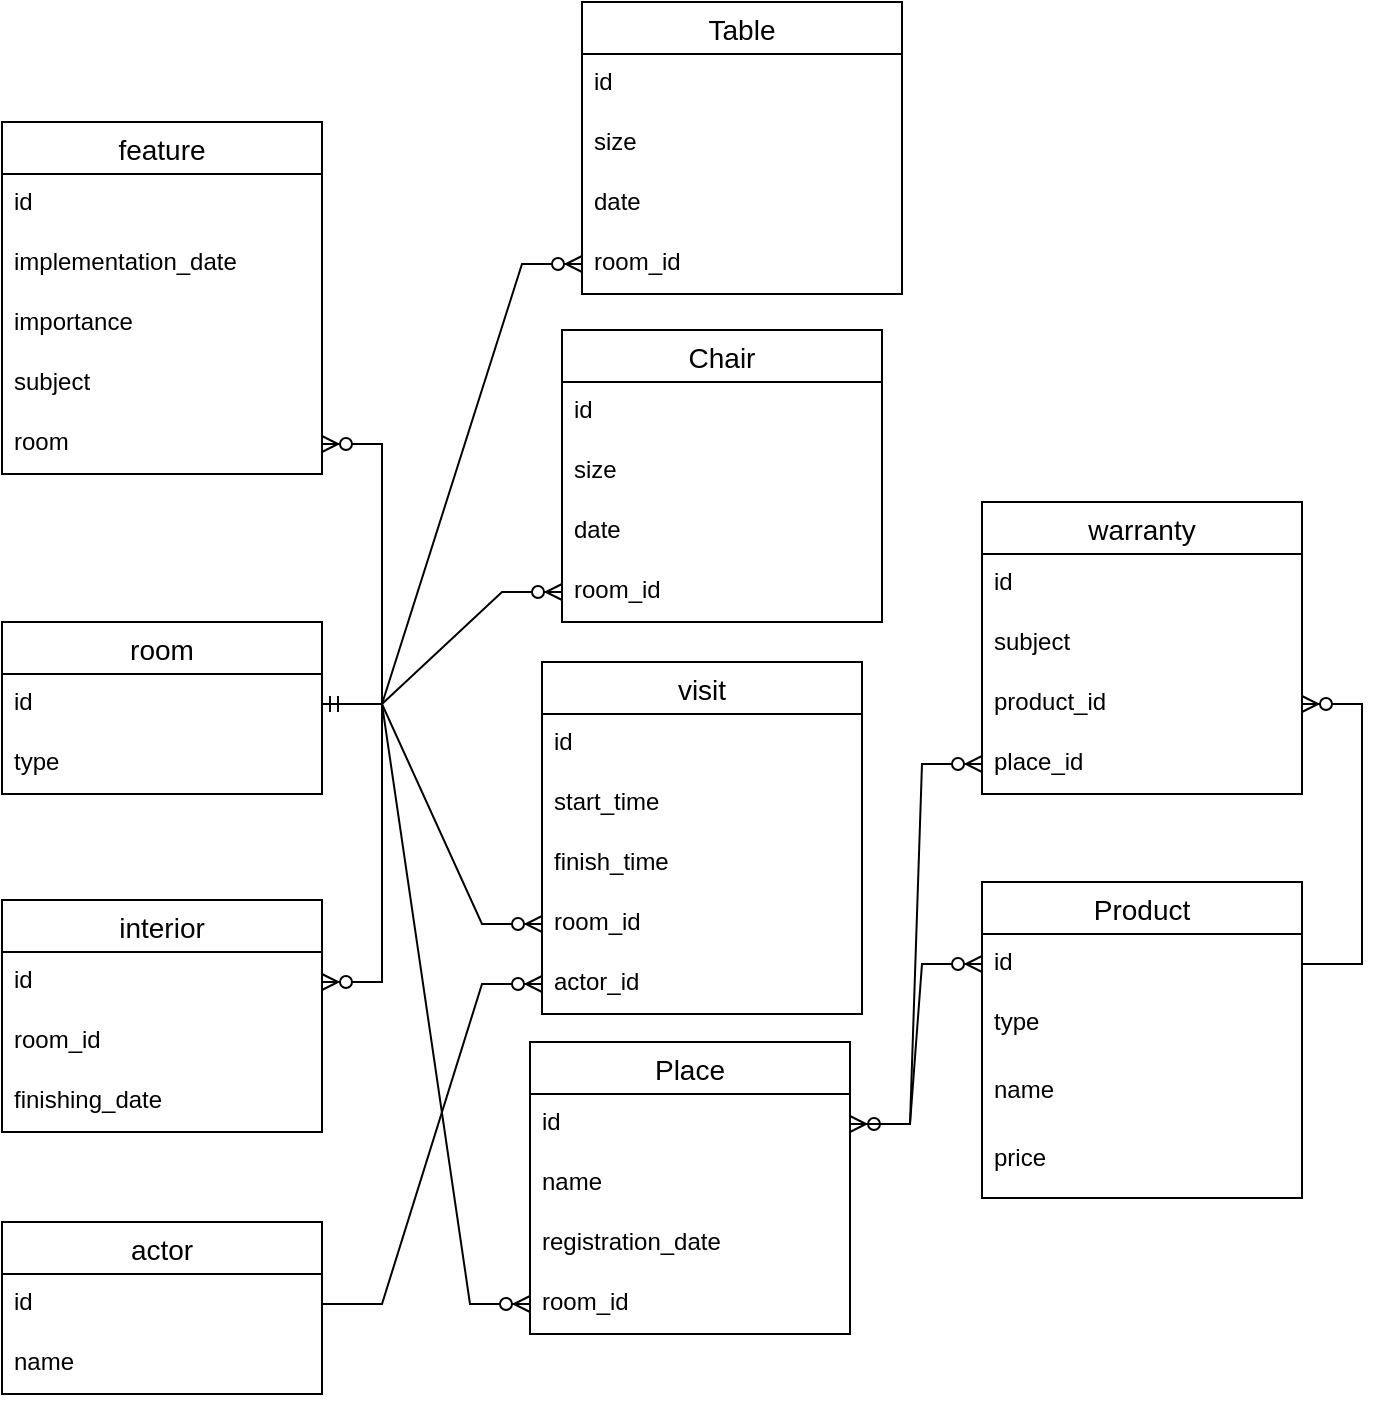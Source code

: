 <mxfile version="22.1.1" type="github">
  <diagram name="Страница — 1" id="LxAUeW16P3nNNGLY0QZY">
    <mxGraphModel dx="512" dy="825" grid="1" gridSize="10" guides="1" tooltips="1" connect="1" arrows="1" fold="1" page="1" pageScale="1" pageWidth="827" pageHeight="1169" math="0" shadow="0">
      <root>
        <mxCell id="0" />
        <mxCell id="1" parent="0" />
        <mxCell id="zJj7wf4opZv0uNikAD5w-16" value="Table" style="swimlane;fontStyle=0;childLayout=stackLayout;horizontal=1;startSize=26;horizontalStack=0;resizeParent=1;resizeParentMax=0;resizeLast=0;collapsible=1;marginBottom=0;align=center;fontSize=14;" parent="1" vertex="1">
          <mxGeometry x="360" y="20" width="160" height="146" as="geometry" />
        </mxCell>
        <mxCell id="zJj7wf4opZv0uNikAD5w-17" value="id" style="text;strokeColor=none;fillColor=none;spacingLeft=4;spacingRight=4;overflow=hidden;rotatable=0;points=[[0,0.5],[1,0.5]];portConstraint=eastwest;fontSize=12;whiteSpace=wrap;html=1;" parent="zJj7wf4opZv0uNikAD5w-16" vertex="1">
          <mxGeometry y="26" width="160" height="30" as="geometry" />
        </mxCell>
        <mxCell id="zJj7wf4opZv0uNikAD5w-18" value="size" style="text;strokeColor=none;fillColor=none;spacingLeft=4;spacingRight=4;overflow=hidden;rotatable=0;points=[[0,0.5],[1,0.5]];portConstraint=eastwest;fontSize=12;whiteSpace=wrap;html=1;" parent="zJj7wf4opZv0uNikAD5w-16" vertex="1">
          <mxGeometry y="56" width="160" height="30" as="geometry" />
        </mxCell>
        <mxCell id="zJj7wf4opZv0uNikAD5w-19" value="date" style="text;strokeColor=none;fillColor=none;spacingLeft=4;spacingRight=4;overflow=hidden;rotatable=0;points=[[0,0.5],[1,0.5]];portConstraint=eastwest;fontSize=12;whiteSpace=wrap;html=1;" parent="zJj7wf4opZv0uNikAD5w-16" vertex="1">
          <mxGeometry y="86" width="160" height="30" as="geometry" />
        </mxCell>
        <mxCell id="EEmmPnVhRQsjPJvQdYjw-30" value="room_id" style="text;strokeColor=none;fillColor=none;spacingLeft=4;spacingRight=4;overflow=hidden;rotatable=0;points=[[0,0.5],[1,0.5]];portConstraint=eastwest;fontSize=12;whiteSpace=wrap;html=1;" vertex="1" parent="zJj7wf4opZv0uNikAD5w-16">
          <mxGeometry y="116" width="160" height="30" as="geometry" />
        </mxCell>
        <mxCell id="zJj7wf4opZv0uNikAD5w-25" value="Place" style="swimlane;fontStyle=0;childLayout=stackLayout;horizontal=1;startSize=26;horizontalStack=0;resizeParent=1;resizeParentMax=0;resizeLast=0;collapsible=1;marginBottom=0;align=center;fontSize=14;" parent="1" vertex="1">
          <mxGeometry x="334" y="540" width="160" height="146" as="geometry" />
        </mxCell>
        <mxCell id="zJj7wf4opZv0uNikAD5w-26" value="id" style="text;strokeColor=none;fillColor=none;spacingLeft=4;spacingRight=4;overflow=hidden;rotatable=0;points=[[0,0.5],[1,0.5]];portConstraint=eastwest;fontSize=12;whiteSpace=wrap;html=1;" parent="zJj7wf4opZv0uNikAD5w-25" vertex="1">
          <mxGeometry y="26" width="160" height="30" as="geometry" />
        </mxCell>
        <mxCell id="zJj7wf4opZv0uNikAD5w-27" value="name" style="text;strokeColor=none;fillColor=none;spacingLeft=4;spacingRight=4;overflow=hidden;rotatable=0;points=[[0,0.5],[1,0.5]];portConstraint=eastwest;fontSize=12;whiteSpace=wrap;html=1;" parent="zJj7wf4opZv0uNikAD5w-25" vertex="1">
          <mxGeometry y="56" width="160" height="30" as="geometry" />
        </mxCell>
        <mxCell id="zJj7wf4opZv0uNikAD5w-28" value="registration_date" style="text;strokeColor=none;fillColor=none;spacingLeft=4;spacingRight=4;overflow=hidden;rotatable=0;points=[[0,0.5],[1,0.5]];portConstraint=eastwest;fontSize=12;whiteSpace=wrap;html=1;" parent="zJj7wf4opZv0uNikAD5w-25" vertex="1">
          <mxGeometry y="86" width="160" height="30" as="geometry" />
        </mxCell>
        <mxCell id="EEmmPnVhRQsjPJvQdYjw-39" value="room_id" style="text;strokeColor=none;fillColor=none;spacingLeft=4;spacingRight=4;overflow=hidden;rotatable=0;points=[[0,0.5],[1,0.5]];portConstraint=eastwest;fontSize=12;whiteSpace=wrap;html=1;" vertex="1" parent="zJj7wf4opZv0uNikAD5w-25">
          <mxGeometry y="116" width="160" height="30" as="geometry" />
        </mxCell>
        <mxCell id="zJj7wf4opZv0uNikAD5w-29" value="interior" style="swimlane;fontStyle=0;childLayout=stackLayout;horizontal=1;startSize=26;horizontalStack=0;resizeParent=1;resizeParentMax=0;resizeLast=0;collapsible=1;marginBottom=0;align=center;fontSize=14;" parent="1" vertex="1">
          <mxGeometry x="70" y="469" width="160" height="116" as="geometry" />
        </mxCell>
        <mxCell id="zJj7wf4opZv0uNikAD5w-30" value="id" style="text;strokeColor=none;fillColor=none;spacingLeft=4;spacingRight=4;overflow=hidden;rotatable=0;points=[[0,0.5],[1,0.5]];portConstraint=eastwest;fontSize=12;whiteSpace=wrap;html=1;" parent="zJj7wf4opZv0uNikAD5w-29" vertex="1">
          <mxGeometry y="26" width="160" height="30" as="geometry" />
        </mxCell>
        <mxCell id="zJj7wf4opZv0uNikAD5w-31" value="room_id" style="text;strokeColor=none;fillColor=none;spacingLeft=4;spacingRight=4;overflow=hidden;rotatable=0;points=[[0,0.5],[1,0.5]];portConstraint=eastwest;fontSize=12;whiteSpace=wrap;html=1;" parent="zJj7wf4opZv0uNikAD5w-29" vertex="1">
          <mxGeometry y="56" width="160" height="30" as="geometry" />
        </mxCell>
        <mxCell id="zJj7wf4opZv0uNikAD5w-32" value="finishing_date" style="text;strokeColor=none;fillColor=none;spacingLeft=4;spacingRight=4;overflow=hidden;rotatable=0;points=[[0,0.5],[1,0.5]];portConstraint=eastwest;fontSize=12;whiteSpace=wrap;html=1;" parent="zJj7wf4opZv0uNikAD5w-29" vertex="1">
          <mxGeometry y="86" width="160" height="30" as="geometry" />
        </mxCell>
        <mxCell id="zJj7wf4opZv0uNikAD5w-33" value="Product" style="swimlane;fontStyle=0;childLayout=stackLayout;horizontal=1;startSize=26;horizontalStack=0;resizeParent=1;resizeParentMax=0;resizeLast=0;collapsible=1;marginBottom=0;align=center;fontSize=14;" parent="1" vertex="1">
          <mxGeometry x="560" y="460" width="160" height="158" as="geometry" />
        </mxCell>
        <mxCell id="zJj7wf4opZv0uNikAD5w-34" value="id" style="text;strokeColor=none;fillColor=none;spacingLeft=4;spacingRight=4;overflow=hidden;rotatable=0;points=[[0,0.5],[1,0.5]];portConstraint=eastwest;fontSize=12;whiteSpace=wrap;html=1;" parent="zJj7wf4opZv0uNikAD5w-33" vertex="1">
          <mxGeometry y="26" width="160" height="30" as="geometry" />
        </mxCell>
        <mxCell id="zJj7wf4opZv0uNikAD5w-35" value="type" style="text;strokeColor=none;fillColor=none;spacingLeft=4;spacingRight=4;overflow=hidden;rotatable=0;points=[[0,0.5],[1,0.5]];portConstraint=eastwest;fontSize=12;whiteSpace=wrap;html=1;" parent="zJj7wf4opZv0uNikAD5w-33" vertex="1">
          <mxGeometry y="56" width="160" height="34" as="geometry" />
        </mxCell>
        <mxCell id="zJj7wf4opZv0uNikAD5w-50" value="name" style="text;strokeColor=none;fillColor=none;spacingLeft=4;spacingRight=4;overflow=hidden;rotatable=0;points=[[0,0.5],[1,0.5]];portConstraint=eastwest;fontSize=12;whiteSpace=wrap;html=1;" parent="zJj7wf4opZv0uNikAD5w-33" vertex="1">
          <mxGeometry y="90" width="160" height="34" as="geometry" />
        </mxCell>
        <mxCell id="zJj7wf4opZv0uNikAD5w-36" value="price" style="text;strokeColor=none;fillColor=none;spacingLeft=4;spacingRight=4;overflow=hidden;rotatable=0;points=[[0,0.5],[1,0.5]];portConstraint=eastwest;fontSize=12;whiteSpace=wrap;html=1;" parent="zJj7wf4opZv0uNikAD5w-33" vertex="1">
          <mxGeometry y="124" width="160" height="34" as="geometry" />
        </mxCell>
        <mxCell id="zJj7wf4opZv0uNikAD5w-45" value="Chair" style="swimlane;fontStyle=0;childLayout=stackLayout;horizontal=1;startSize=26;horizontalStack=0;resizeParent=1;resizeParentMax=0;resizeLast=0;collapsible=1;marginBottom=0;align=center;fontSize=14;" parent="1" vertex="1">
          <mxGeometry x="350" y="184" width="160" height="146" as="geometry" />
        </mxCell>
        <mxCell id="zJj7wf4opZv0uNikAD5w-46" value="id" style="text;strokeColor=none;fillColor=none;spacingLeft=4;spacingRight=4;overflow=hidden;rotatable=0;points=[[0,0.5],[1,0.5]];portConstraint=eastwest;fontSize=12;whiteSpace=wrap;html=1;" parent="zJj7wf4opZv0uNikAD5w-45" vertex="1">
          <mxGeometry y="26" width="160" height="30" as="geometry" />
        </mxCell>
        <mxCell id="zJj7wf4opZv0uNikAD5w-47" value="size" style="text;strokeColor=none;fillColor=none;spacingLeft=4;spacingRight=4;overflow=hidden;rotatable=0;points=[[0,0.5],[1,0.5]];portConstraint=eastwest;fontSize=12;whiteSpace=wrap;html=1;" parent="zJj7wf4opZv0uNikAD5w-45" vertex="1">
          <mxGeometry y="56" width="160" height="30" as="geometry" />
        </mxCell>
        <mxCell id="zJj7wf4opZv0uNikAD5w-48" value="date" style="text;strokeColor=none;fillColor=none;spacingLeft=4;spacingRight=4;overflow=hidden;rotatable=0;points=[[0,0.5],[1,0.5]];portConstraint=eastwest;fontSize=12;whiteSpace=wrap;html=1;" parent="zJj7wf4opZv0uNikAD5w-45" vertex="1">
          <mxGeometry y="86" width="160" height="30" as="geometry" />
        </mxCell>
        <mxCell id="EEmmPnVhRQsjPJvQdYjw-37" value="room_id" style="text;strokeColor=none;fillColor=none;spacingLeft=4;spacingRight=4;overflow=hidden;rotatable=0;points=[[0,0.5],[1,0.5]];portConstraint=eastwest;fontSize=12;whiteSpace=wrap;html=1;" vertex="1" parent="zJj7wf4opZv0uNikAD5w-45">
          <mxGeometry y="116" width="160" height="30" as="geometry" />
        </mxCell>
        <mxCell id="zJj7wf4opZv0uNikAD5w-55" value="visit" style="swimlane;fontStyle=0;childLayout=stackLayout;horizontal=1;startSize=26;horizontalStack=0;resizeParent=1;resizeParentMax=0;resizeLast=0;collapsible=1;marginBottom=0;align=center;fontSize=14;" parent="1" vertex="1">
          <mxGeometry x="340" y="350" width="160" height="176" as="geometry" />
        </mxCell>
        <mxCell id="zJj7wf4opZv0uNikAD5w-56" value="id" style="text;strokeColor=none;fillColor=none;spacingLeft=4;spacingRight=4;overflow=hidden;rotatable=0;points=[[0,0.5],[1,0.5]];portConstraint=eastwest;fontSize=12;whiteSpace=wrap;html=1;" parent="zJj7wf4opZv0uNikAD5w-55" vertex="1">
          <mxGeometry y="26" width="160" height="30" as="geometry" />
        </mxCell>
        <mxCell id="zJj7wf4opZv0uNikAD5w-57" value="start_time" style="text;strokeColor=none;fillColor=none;spacingLeft=4;spacingRight=4;overflow=hidden;rotatable=0;points=[[0,0.5],[1,0.5]];portConstraint=eastwest;fontSize=12;whiteSpace=wrap;html=1;" parent="zJj7wf4opZv0uNikAD5w-55" vertex="1">
          <mxGeometry y="56" width="160" height="30" as="geometry" />
        </mxCell>
        <mxCell id="zJj7wf4opZv0uNikAD5w-60" value="finish_time" style="text;strokeColor=none;fillColor=none;spacingLeft=4;spacingRight=4;overflow=hidden;rotatable=0;points=[[0,0.5],[1,0.5]];portConstraint=eastwest;fontSize=12;whiteSpace=wrap;html=1;" parent="zJj7wf4opZv0uNikAD5w-55" vertex="1">
          <mxGeometry y="86" width="160" height="30" as="geometry" />
        </mxCell>
        <mxCell id="zJj7wf4opZv0uNikAD5w-61" value="room_id" style="text;strokeColor=none;fillColor=none;spacingLeft=4;spacingRight=4;overflow=hidden;rotatable=0;points=[[0,0.5],[1,0.5]];portConstraint=eastwest;fontSize=12;whiteSpace=wrap;html=1;" parent="zJj7wf4opZv0uNikAD5w-55" vertex="1">
          <mxGeometry y="116" width="160" height="30" as="geometry" />
        </mxCell>
        <mxCell id="zJj7wf4opZv0uNikAD5w-58" value="actor_id" style="text;strokeColor=none;fillColor=none;spacingLeft=4;spacingRight=4;overflow=hidden;rotatable=0;points=[[0,0.5],[1,0.5]];portConstraint=eastwest;fontSize=12;whiteSpace=wrap;html=1;" parent="zJj7wf4opZv0uNikAD5w-55" vertex="1">
          <mxGeometry y="146" width="160" height="30" as="geometry" />
        </mxCell>
        <mxCell id="EEmmPnVhRQsjPJvQdYjw-5" value="feature" style="swimlane;fontStyle=0;childLayout=stackLayout;horizontal=1;startSize=26;horizontalStack=0;resizeParent=1;resizeParentMax=0;resizeLast=0;collapsible=1;marginBottom=0;align=center;fontSize=14;" vertex="1" parent="1">
          <mxGeometry x="70" y="80" width="160" height="176" as="geometry" />
        </mxCell>
        <mxCell id="EEmmPnVhRQsjPJvQdYjw-6" value="id" style="text;strokeColor=none;fillColor=none;spacingLeft=4;spacingRight=4;overflow=hidden;rotatable=0;points=[[0,0.5],[1,0.5]];portConstraint=eastwest;fontSize=12;whiteSpace=wrap;html=1;" vertex="1" parent="EEmmPnVhRQsjPJvQdYjw-5">
          <mxGeometry y="26" width="160" height="30" as="geometry" />
        </mxCell>
        <mxCell id="EEmmPnVhRQsjPJvQdYjw-7" value="implementation_date" style="text;strokeColor=none;fillColor=none;spacingLeft=4;spacingRight=4;overflow=hidden;rotatable=0;points=[[0,0.5],[1,0.5]];portConstraint=eastwest;fontSize=12;whiteSpace=wrap;html=1;" vertex="1" parent="EEmmPnVhRQsjPJvQdYjw-5">
          <mxGeometry y="56" width="160" height="30" as="geometry" />
        </mxCell>
        <mxCell id="EEmmPnVhRQsjPJvQdYjw-8" value="importance" style="text;strokeColor=none;fillColor=none;spacingLeft=4;spacingRight=4;overflow=hidden;rotatable=0;points=[[0,0.5],[1,0.5]];portConstraint=eastwest;fontSize=12;whiteSpace=wrap;html=1;" vertex="1" parent="EEmmPnVhRQsjPJvQdYjw-5">
          <mxGeometry y="86" width="160" height="30" as="geometry" />
        </mxCell>
        <mxCell id="EEmmPnVhRQsjPJvQdYjw-9" value="subject" style="text;strokeColor=none;fillColor=none;spacingLeft=4;spacingRight=4;overflow=hidden;rotatable=0;points=[[0,0.5],[1,0.5]];portConstraint=eastwest;fontSize=12;whiteSpace=wrap;html=1;" vertex="1" parent="EEmmPnVhRQsjPJvQdYjw-5">
          <mxGeometry y="116" width="160" height="30" as="geometry" />
        </mxCell>
        <mxCell id="EEmmPnVhRQsjPJvQdYjw-10" value="room" style="text;strokeColor=none;fillColor=none;spacingLeft=4;spacingRight=4;overflow=hidden;rotatable=0;points=[[0,0.5],[1,0.5]];portConstraint=eastwest;fontSize=12;whiteSpace=wrap;html=1;" vertex="1" parent="EEmmPnVhRQsjPJvQdYjw-5">
          <mxGeometry y="146" width="160" height="30" as="geometry" />
        </mxCell>
        <mxCell id="EEmmPnVhRQsjPJvQdYjw-11" value="warranty" style="swimlane;fontStyle=0;childLayout=stackLayout;horizontal=1;startSize=26;horizontalStack=0;resizeParent=1;resizeParentMax=0;resizeLast=0;collapsible=1;marginBottom=0;align=center;fontSize=14;" vertex="1" parent="1">
          <mxGeometry x="560" y="270" width="160" height="146" as="geometry" />
        </mxCell>
        <mxCell id="EEmmPnVhRQsjPJvQdYjw-12" value="id" style="text;strokeColor=none;fillColor=none;spacingLeft=4;spacingRight=4;overflow=hidden;rotatable=0;points=[[0,0.5],[1,0.5]];portConstraint=eastwest;fontSize=12;whiteSpace=wrap;html=1;" vertex="1" parent="EEmmPnVhRQsjPJvQdYjw-11">
          <mxGeometry y="26" width="160" height="30" as="geometry" />
        </mxCell>
        <mxCell id="EEmmPnVhRQsjPJvQdYjw-13" value="subject" style="text;strokeColor=none;fillColor=none;spacingLeft=4;spacingRight=4;overflow=hidden;rotatable=0;points=[[0,0.5],[1,0.5]];portConstraint=eastwest;fontSize=12;whiteSpace=wrap;html=1;" vertex="1" parent="EEmmPnVhRQsjPJvQdYjw-11">
          <mxGeometry y="56" width="160" height="30" as="geometry" />
        </mxCell>
        <mxCell id="EEmmPnVhRQsjPJvQdYjw-15" value="product_id" style="text;strokeColor=none;fillColor=none;spacingLeft=4;spacingRight=4;overflow=hidden;rotatable=0;points=[[0,0.5],[1,0.5]];portConstraint=eastwest;fontSize=12;whiteSpace=wrap;html=1;" vertex="1" parent="EEmmPnVhRQsjPJvQdYjw-11">
          <mxGeometry y="86" width="160" height="30" as="geometry" />
        </mxCell>
        <mxCell id="EEmmPnVhRQsjPJvQdYjw-14" value="place_id" style="text;strokeColor=none;fillColor=none;spacingLeft=4;spacingRight=4;overflow=hidden;rotatable=0;points=[[0,0.5],[1,0.5]];portConstraint=eastwest;fontSize=12;whiteSpace=wrap;html=1;" vertex="1" parent="EEmmPnVhRQsjPJvQdYjw-11">
          <mxGeometry y="116" width="160" height="30" as="geometry" />
        </mxCell>
        <mxCell id="EEmmPnVhRQsjPJvQdYjw-16" value="room" style="swimlane;fontStyle=0;childLayout=stackLayout;horizontal=1;startSize=26;horizontalStack=0;resizeParent=1;resizeParentMax=0;resizeLast=0;collapsible=1;marginBottom=0;align=center;fontSize=14;" vertex="1" parent="1">
          <mxGeometry x="70" y="330" width="160" height="86" as="geometry" />
        </mxCell>
        <mxCell id="EEmmPnVhRQsjPJvQdYjw-17" value="id" style="text;strokeColor=none;fillColor=none;spacingLeft=4;spacingRight=4;overflow=hidden;rotatable=0;points=[[0,0.5],[1,0.5]];portConstraint=eastwest;fontSize=12;whiteSpace=wrap;html=1;" vertex="1" parent="EEmmPnVhRQsjPJvQdYjw-16">
          <mxGeometry y="26" width="160" height="30" as="geometry" />
        </mxCell>
        <mxCell id="EEmmPnVhRQsjPJvQdYjw-21" value="type" style="text;strokeColor=none;fillColor=none;spacingLeft=4;spacingRight=4;overflow=hidden;rotatable=0;points=[[0,0.5],[1,0.5]];portConstraint=eastwest;fontSize=12;whiteSpace=wrap;html=1;" vertex="1" parent="EEmmPnVhRQsjPJvQdYjw-16">
          <mxGeometry y="56" width="160" height="30" as="geometry" />
        </mxCell>
        <mxCell id="EEmmPnVhRQsjPJvQdYjw-22" value="actor" style="swimlane;fontStyle=0;childLayout=stackLayout;horizontal=1;startSize=26;horizontalStack=0;resizeParent=1;resizeParentMax=0;resizeLast=0;collapsible=1;marginBottom=0;align=center;fontSize=14;" vertex="1" parent="1">
          <mxGeometry x="70" y="630" width="160" height="86" as="geometry" />
        </mxCell>
        <mxCell id="EEmmPnVhRQsjPJvQdYjw-23" value="id" style="text;strokeColor=none;fillColor=none;spacingLeft=4;spacingRight=4;overflow=hidden;rotatable=0;points=[[0,0.5],[1,0.5]];portConstraint=eastwest;fontSize=12;whiteSpace=wrap;html=1;" vertex="1" parent="EEmmPnVhRQsjPJvQdYjw-22">
          <mxGeometry y="26" width="160" height="30" as="geometry" />
        </mxCell>
        <mxCell id="EEmmPnVhRQsjPJvQdYjw-24" value="name" style="text;strokeColor=none;fillColor=none;spacingLeft=4;spacingRight=4;overflow=hidden;rotatable=0;points=[[0,0.5],[1,0.5]];portConstraint=eastwest;fontSize=12;whiteSpace=wrap;html=1;" vertex="1" parent="EEmmPnVhRQsjPJvQdYjw-22">
          <mxGeometry y="56" width="160" height="30" as="geometry" />
        </mxCell>
        <mxCell id="EEmmPnVhRQsjPJvQdYjw-35" value="" style="edgeStyle=entityRelationEdgeStyle;fontSize=12;html=1;endArrow=ERzeroToMany;endFill=1;rounded=0;exitX=1;exitY=0.5;exitDx=0;exitDy=0;" edge="1" parent="1" source="EEmmPnVhRQsjPJvQdYjw-17" target="EEmmPnVhRQsjPJvQdYjw-30">
          <mxGeometry width="100" height="100" relative="1" as="geometry">
            <mxPoint x="230" y="551" as="sourcePoint" />
            <mxPoint x="290" y="-120" as="targetPoint" />
            <Array as="points">
              <mxPoint x="60" y="500" />
              <mxPoint x="10" y="450" />
              <mxPoint x="300" y="-50" />
              <mxPoint x="30" y="470" />
              <mxPoint y="440" />
            </Array>
          </mxGeometry>
        </mxCell>
        <mxCell id="EEmmPnVhRQsjPJvQdYjw-43" value="" style="edgeStyle=entityRelationEdgeStyle;fontSize=12;html=1;endArrow=ERzeroToMany;endFill=1;rounded=0;exitX=1;exitY=0.5;exitDx=0;exitDy=0;entryX=0;entryY=0.5;entryDx=0;entryDy=0;" edge="1" parent="1" source="EEmmPnVhRQsjPJvQdYjw-17" target="zJj7wf4opZv0uNikAD5w-61">
          <mxGeometry width="100" height="100" relative="1" as="geometry">
            <mxPoint x="290" y="590" as="sourcePoint" />
            <mxPoint x="390" y="490" as="targetPoint" />
          </mxGeometry>
        </mxCell>
        <mxCell id="EEmmPnVhRQsjPJvQdYjw-44" value="" style="edgeStyle=entityRelationEdgeStyle;fontSize=12;html=1;endArrow=ERzeroToMany;endFill=1;rounded=0;exitX=1;exitY=0.5;exitDx=0;exitDy=0;" edge="1" parent="1" source="EEmmPnVhRQsjPJvQdYjw-23" target="zJj7wf4opZv0uNikAD5w-58">
          <mxGeometry width="100" height="100" relative="1" as="geometry">
            <mxPoint x="240" y="561" as="sourcePoint" />
            <mxPoint x="340" y="511" as="targetPoint" />
          </mxGeometry>
        </mxCell>
        <mxCell id="EEmmPnVhRQsjPJvQdYjw-46" value="" style="edgeStyle=entityRelationEdgeStyle;fontSize=12;html=1;endArrow=ERzeroToMany;endFill=1;rounded=0;exitX=1;exitY=0.5;exitDx=0;exitDy=0;" edge="1" parent="1" source="EEmmPnVhRQsjPJvQdYjw-17" target="EEmmPnVhRQsjPJvQdYjw-39">
          <mxGeometry width="100" height="100" relative="1" as="geometry">
            <mxPoint x="250" y="571" as="sourcePoint" />
            <mxPoint x="350" y="521" as="targetPoint" />
          </mxGeometry>
        </mxCell>
        <mxCell id="EEmmPnVhRQsjPJvQdYjw-47" value="" style="edgeStyle=entityRelationEdgeStyle;fontSize=12;html=1;endArrow=ERzeroToMany;endFill=1;startArrow=ERzeroToMany;rounded=0;" edge="1" parent="1" source="zJj7wf4opZv0uNikAD5w-26" target="zJj7wf4opZv0uNikAD5w-34">
          <mxGeometry width="100" height="100" relative="1" as="geometry">
            <mxPoint x="450" y="580" as="sourcePoint" />
            <mxPoint x="550" y="480" as="targetPoint" />
          </mxGeometry>
        </mxCell>
        <mxCell id="EEmmPnVhRQsjPJvQdYjw-48" value="" style="edgeStyle=entityRelationEdgeStyle;fontSize=12;html=1;endArrow=ERzeroToMany;endFill=1;rounded=0;" edge="1" parent="1" source="zJj7wf4opZv0uNikAD5w-26" target="EEmmPnVhRQsjPJvQdYjw-14">
          <mxGeometry width="100" height="100" relative="1" as="geometry">
            <mxPoint x="500" y="534" as="sourcePoint" />
            <mxPoint x="600" y="484" as="targetPoint" />
          </mxGeometry>
        </mxCell>
        <mxCell id="EEmmPnVhRQsjPJvQdYjw-49" value="" style="edgeStyle=entityRelationEdgeStyle;fontSize=12;html=1;endArrow=ERzeroToMany;endFill=1;rounded=0;exitX=1;exitY=0.5;exitDx=0;exitDy=0;" edge="1" parent="1" source="zJj7wf4opZv0uNikAD5w-34" target="EEmmPnVhRQsjPJvQdYjw-15">
          <mxGeometry width="100" height="100" relative="1" as="geometry">
            <mxPoint x="510" y="510" as="sourcePoint" />
            <mxPoint x="610" y="460" as="targetPoint" />
          </mxGeometry>
        </mxCell>
        <mxCell id="EEmmPnVhRQsjPJvQdYjw-50" value="" style="edgeStyle=entityRelationEdgeStyle;fontSize=12;html=1;endArrow=ERzeroToMany;endFill=1;rounded=0;exitX=1;exitY=0.5;exitDx=0;exitDy=0;" edge="1" parent="1" source="EEmmPnVhRQsjPJvQdYjw-17" target="zJj7wf4opZv0uNikAD5w-30">
          <mxGeometry width="100" height="100" relative="1" as="geometry">
            <mxPoint x="260" y="581" as="sourcePoint" />
            <mxPoint x="360" y="531" as="targetPoint" />
          </mxGeometry>
        </mxCell>
        <mxCell id="EEmmPnVhRQsjPJvQdYjw-51" value="" style="edgeStyle=entityRelationEdgeStyle;fontSize=12;html=1;endArrow=ERzeroToMany;endFill=1;rounded=0;exitX=1;exitY=0.5;exitDx=0;exitDy=0;" edge="1" parent="1" source="EEmmPnVhRQsjPJvQdYjw-17" target="EEmmPnVhRQsjPJvQdYjw-10">
          <mxGeometry width="100" height="100" relative="1" as="geometry">
            <mxPoint x="270" y="591" as="sourcePoint" />
            <mxPoint x="370" y="541" as="targetPoint" />
            <Array as="points">
              <mxPoint x="300" y="600" />
              <mxPoint x="280" y="840" />
              <mxPoint x="260" y="870" />
            </Array>
          </mxGeometry>
        </mxCell>
        <mxCell id="EEmmPnVhRQsjPJvQdYjw-89" value="" style="edgeStyle=entityRelationEdgeStyle;fontSize=12;html=1;endArrow=ERzeroToMany;startArrow=ERmandOne;rounded=0;entryX=0;entryY=0.5;entryDx=0;entryDy=0;" edge="1" parent="1" source="EEmmPnVhRQsjPJvQdYjw-17" target="EEmmPnVhRQsjPJvQdYjw-37">
          <mxGeometry width="100" height="100" relative="1" as="geometry">
            <mxPoint x="230" y="380" as="sourcePoint" />
            <mxPoint x="330" y="280" as="targetPoint" />
          </mxGeometry>
        </mxCell>
      </root>
    </mxGraphModel>
  </diagram>
</mxfile>
